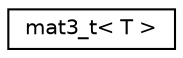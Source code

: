 digraph "Graphical Class Hierarchy"
{
 // LATEX_PDF_SIZE
  edge [fontname="Helvetica",fontsize="10",labelfontname="Helvetica",labelfontsize="10"];
  node [fontname="Helvetica",fontsize="10",shape=record];
  rankdir="LR";
  Node0 [label="mat3_t\< T \>",height=0.2,width=0.4,color="black", fillcolor="white", style="filled",URL="$d0/dc1/structsps_1_1mat3__t.html",tooltip=" "];
}
